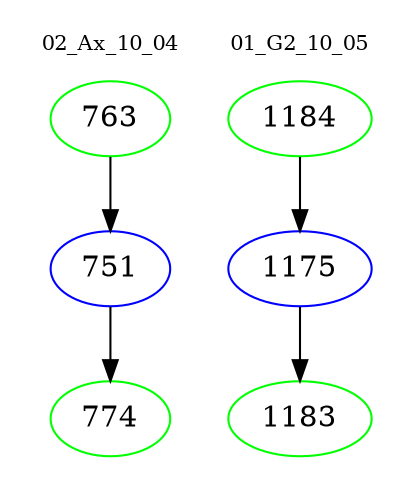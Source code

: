 digraph{
subgraph cluster_0 {
color = white
label = "02_Ax_10_04";
fontsize=10;
T0_763 [label="763", color="green"]
T0_763 -> T0_751 [color="black"]
T0_751 [label="751", color="blue"]
T0_751 -> T0_774 [color="black"]
T0_774 [label="774", color="green"]
}
subgraph cluster_1 {
color = white
label = "01_G2_10_05";
fontsize=10;
T1_1184 [label="1184", color="green"]
T1_1184 -> T1_1175 [color="black"]
T1_1175 [label="1175", color="blue"]
T1_1175 -> T1_1183 [color="black"]
T1_1183 [label="1183", color="green"]
}
}
